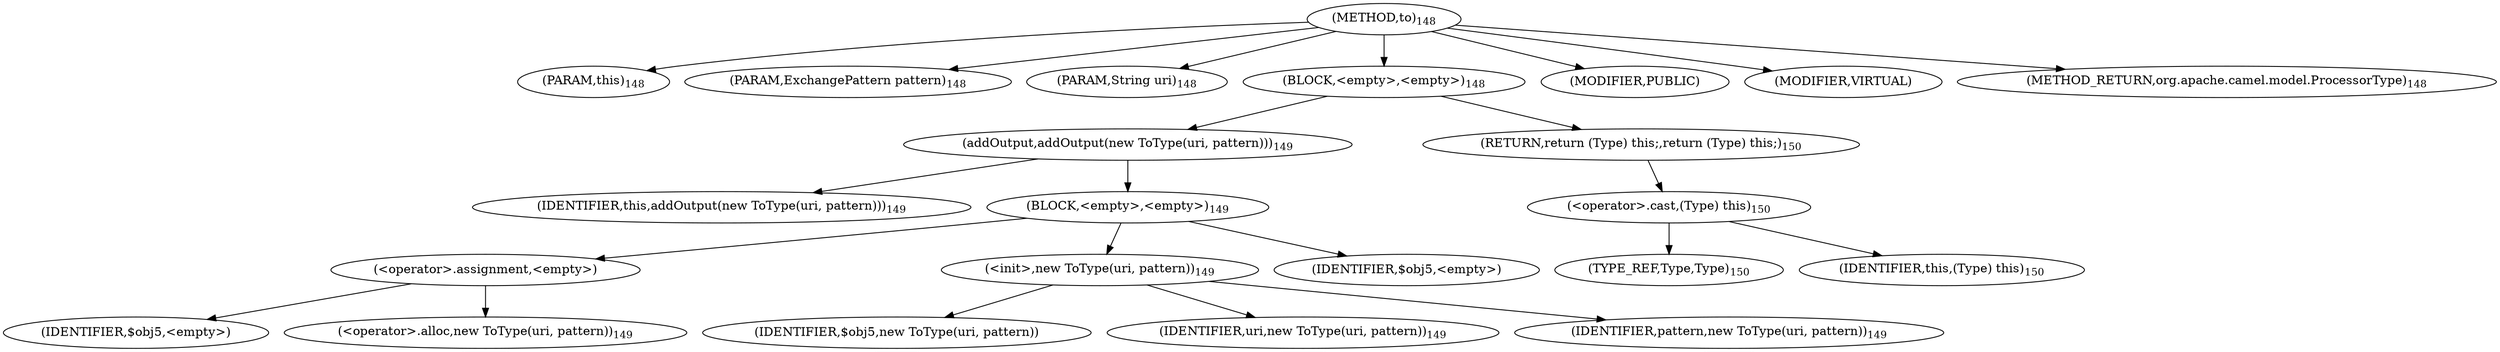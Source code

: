 digraph "to" {  
"804" [label = <(METHOD,to)<SUB>148</SUB>> ]
"20" [label = <(PARAM,this)<SUB>148</SUB>> ]
"805" [label = <(PARAM,ExchangePattern pattern)<SUB>148</SUB>> ]
"806" [label = <(PARAM,String uri)<SUB>148</SUB>> ]
"807" [label = <(BLOCK,&lt;empty&gt;,&lt;empty&gt;)<SUB>148</SUB>> ]
"808" [label = <(addOutput,addOutput(new ToType(uri, pattern)))<SUB>149</SUB>> ]
"19" [label = <(IDENTIFIER,this,addOutput(new ToType(uri, pattern)))<SUB>149</SUB>> ]
"809" [label = <(BLOCK,&lt;empty&gt;,&lt;empty&gt;)<SUB>149</SUB>> ]
"810" [label = <(&lt;operator&gt;.assignment,&lt;empty&gt;)> ]
"811" [label = <(IDENTIFIER,$obj5,&lt;empty&gt;)> ]
"812" [label = <(&lt;operator&gt;.alloc,new ToType(uri, pattern))<SUB>149</SUB>> ]
"813" [label = <(&lt;init&gt;,new ToType(uri, pattern))<SUB>149</SUB>> ]
"814" [label = <(IDENTIFIER,$obj5,new ToType(uri, pattern))> ]
"815" [label = <(IDENTIFIER,uri,new ToType(uri, pattern))<SUB>149</SUB>> ]
"816" [label = <(IDENTIFIER,pattern,new ToType(uri, pattern))<SUB>149</SUB>> ]
"817" [label = <(IDENTIFIER,$obj5,&lt;empty&gt;)> ]
"818" [label = <(RETURN,return (Type) this;,return (Type) this;)<SUB>150</SUB>> ]
"819" [label = <(&lt;operator&gt;.cast,(Type) this)<SUB>150</SUB>> ]
"820" [label = <(TYPE_REF,Type,Type)<SUB>150</SUB>> ]
"21" [label = <(IDENTIFIER,this,(Type) this)<SUB>150</SUB>> ]
"821" [label = <(MODIFIER,PUBLIC)> ]
"822" [label = <(MODIFIER,VIRTUAL)> ]
"823" [label = <(METHOD_RETURN,org.apache.camel.model.ProcessorType)<SUB>148</SUB>> ]
  "804" -> "20" 
  "804" -> "805" 
  "804" -> "806" 
  "804" -> "807" 
  "804" -> "821" 
  "804" -> "822" 
  "804" -> "823" 
  "807" -> "808" 
  "807" -> "818" 
  "808" -> "19" 
  "808" -> "809" 
  "809" -> "810" 
  "809" -> "813" 
  "809" -> "817" 
  "810" -> "811" 
  "810" -> "812" 
  "813" -> "814" 
  "813" -> "815" 
  "813" -> "816" 
  "818" -> "819" 
  "819" -> "820" 
  "819" -> "21" 
}
